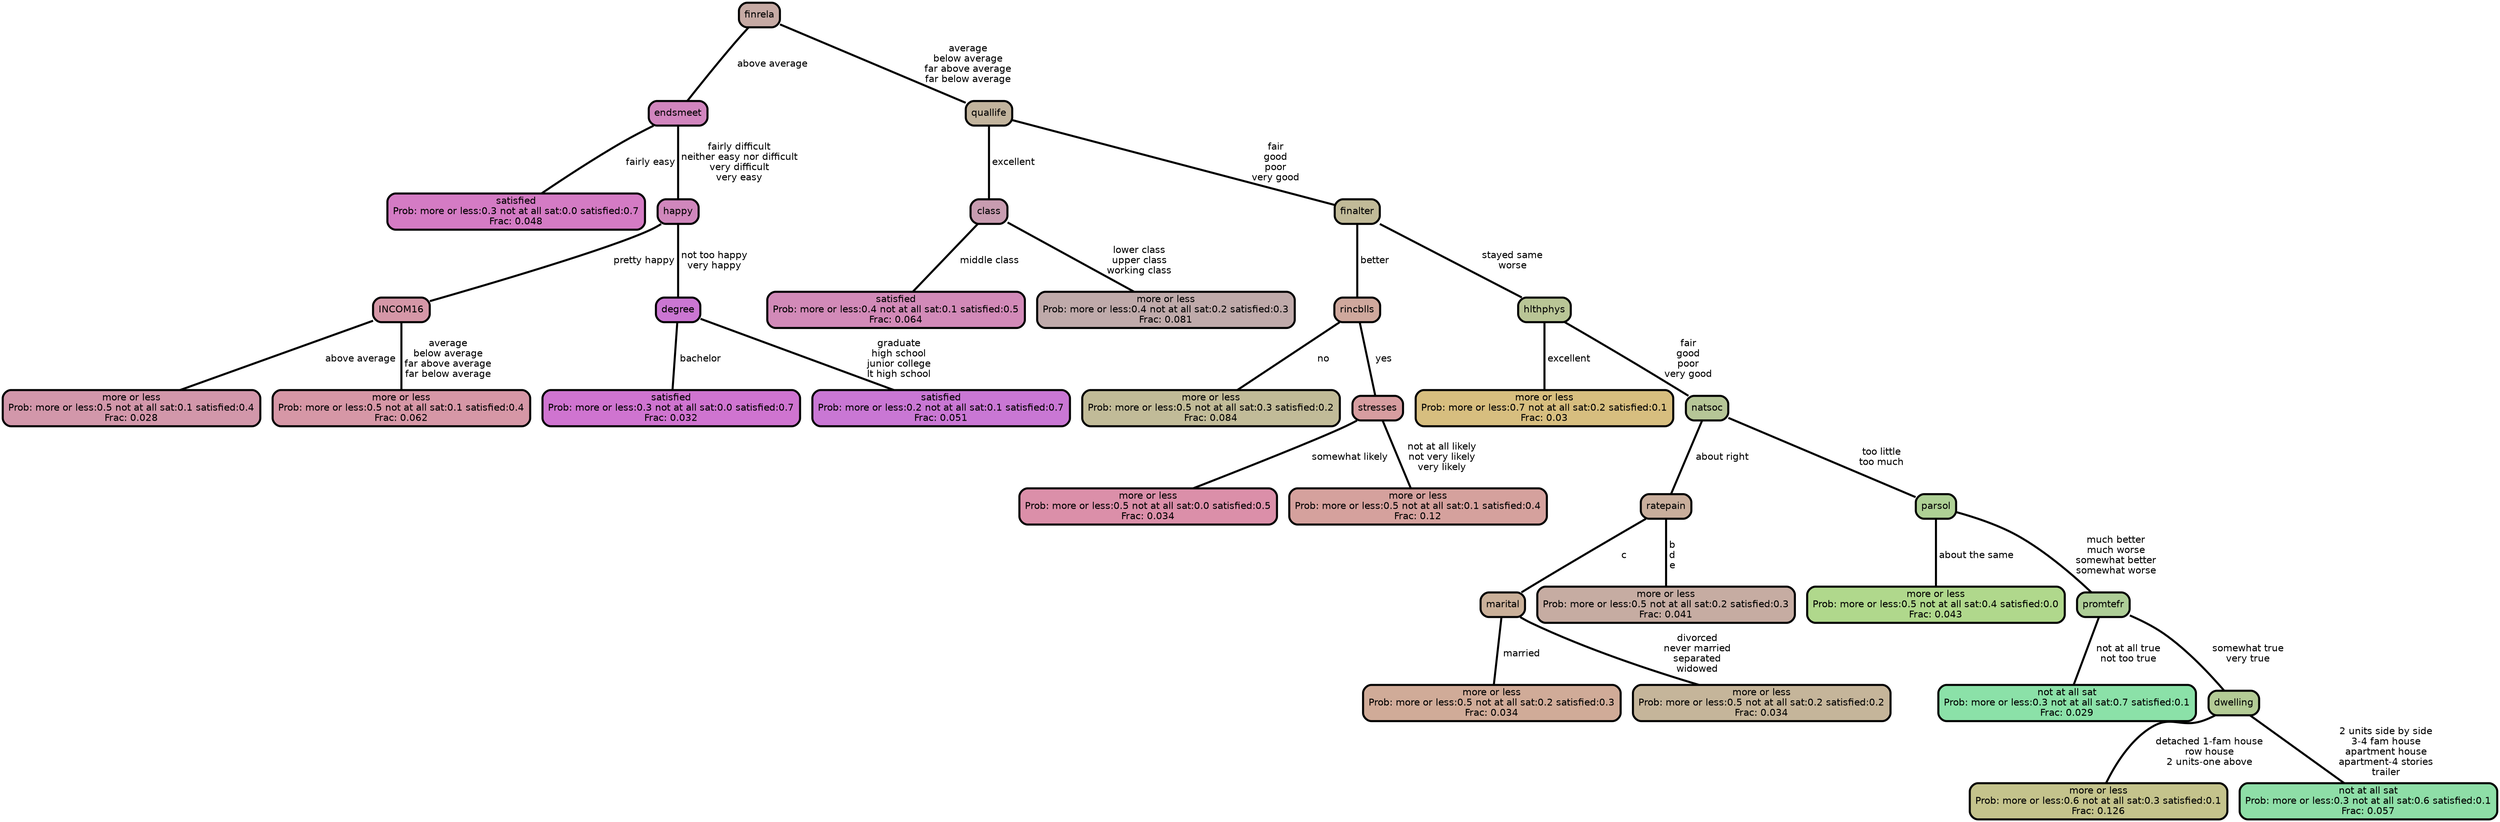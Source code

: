graph Tree {
node [shape=box, style="filled, rounded",color="black",penwidth="3",fontcolor="black",                 fontname=helvetica] ;
graph [ranksep="0 equally", splines=straight,                 bgcolor=transparent, dpi=200] ;
edge [fontname=helvetica, color=black] ;
0 [label="satisfied
Prob: more or less:0.3 not at all sat:0.0 satisfied:0.7
Frac: 0.048", fillcolor="#d47bc4"] ;
1 [label="endsmeet", fillcolor="#d185be"] ;
2 [label="more or less
Prob: more or less:0.5 not at all sat:0.1 satisfied:0.4
Frac: 0.028", fillcolor="#d297aa"] ;
3 [label="INCOM16", fillcolor="#d597a7"] ;
4 [label="more or less
Prob: more or less:0.5 not at all sat:0.1 satisfied:0.4
Frac: 0.062", fillcolor="#d697a6"] ;
5 [label="happy", fillcolor="#d087bc"] ;
6 [label="satisfied
Prob: more or less:0.3 not at all sat:0.0 satisfied:0.7
Frac: 0.032", fillcolor="#cf74d0"] ;
7 [label="degree", fillcolor="#cb76d2"] ;
8 [label="satisfied
Prob: more or less:0.2 not at all sat:0.1 satisfied:0.7
Frac: 0.051", fillcolor="#c977d4"] ;
9 [label="finrela", fillcolor="#c6aaa4"] ;
10 [label="satisfied
Prob: more or less:0.4 not at all sat:0.1 satisfied:0.5
Frac: 0.064", fillcolor="#d28ab8"] ;
11 [label="class", fillcolor="#c89cb0"] ;
12 [label="more or less
Prob: more or less:0.4 not at all sat:0.2 satisfied:0.3
Frac: 0.081", fillcolor="#bfaaaa"] ;
13 [label="quallife", fillcolor="#c2b49d"] ;
14 [label="more or less
Prob: more or less:0.5 not at all sat:0.3 satisfied:0.2
Frac: 0.084", fillcolor="#c1bb98"] ;
15 [label="rincblls", fillcolor="#cfa89d"] ;
16 [label="more or less
Prob: more or less:0.5 not at all sat:0.0 satisfied:0.5
Frac: 0.034", fillcolor="#db8fa9"] ;
17 [label="stresses", fillcolor="#d79da0"] ;
18 [label="more or less
Prob: more or less:0.5 not at all sat:0.1 satisfied:0.4
Frac: 0.12", fillcolor="#d5a19d"] ;
19 [label="finalter", fillcolor="#c1ba98"] ;
20 [label="more or less
Prob: more or less:0.7 not at all sat:0.2 satisfied:0.1
Frac: 0.03", fillcolor="#d7be7f"] ;
21 [label="hlthphys", fillcolor="#b9c596"] ;
22 [label="more or less
Prob: more or less:0.5 not at all sat:0.2 satisfied:0.3
Frac: 0.034", fillcolor="#d0ab98"] ;
23 [label="marital", fillcolor="#cab099"] ;
24 [label="more or less
Prob: more or less:0.5 not at all sat:0.2 satisfied:0.2
Frac: 0.034", fillcolor="#c5b59a"] ;
25 [label="ratepain", fillcolor="#c9ae9c"] ;
26 [label="more or less
Prob: more or less:0.5 not at all sat:0.2 satisfied:0.3
Frac: 0.041", fillcolor="#c6aca2"] ;
27 [label="natsoc", fillcolor="#b6c697"] ;
28 [label="more or less
Prob: more or less:0.5 not at all sat:0.4 satisfied:0.0
Frac: 0.043", fillcolor="#b0d88c"] ;
29 [label="parsol", fillcolor="#aed095"] ;
30 [label="not at all sat
Prob: more or less:0.3 not at all sat:0.7 satisfied:0.1
Frac: 0.029", fillcolor="#8be1a8"] ;
31 [label="promtefr", fillcolor="#aece97"] ;
32 [label="more or less
Prob: more or less:0.6 not at all sat:0.3 satisfied:0.1
Frac: 0.126", fillcolor="#c4c38c"] ;
33 [label="dwelling", fillcolor="#b3cb95"] ;
34 [label="not at all sat
Prob: more or less:0.3 not at all sat:0.6 satisfied:0.1
Frac: 0.057", fillcolor="#8edea7"] ;
1 -- 0 [label=" fairly easy",penwidth=3] ;
1 -- 5 [label=" fairly difficult\n neither easy nor difficult\n very difficult\n very easy",penwidth=3] ;
3 -- 2 [label=" above average",penwidth=3] ;
3 -- 4 [label=" average\n below average\n far above average\n far below average",penwidth=3] ;
5 -- 3 [label=" pretty happy",penwidth=3] ;
5 -- 7 [label=" not too happy\n very happy",penwidth=3] ;
7 -- 6 [label=" bachelor",penwidth=3] ;
7 -- 8 [label=" graduate\n high school\n junior college\n lt high school",penwidth=3] ;
9 -- 1 [label=" above average",penwidth=3] ;
9 -- 13 [label=" average\n below average\n far above average\n far below average",penwidth=3] ;
11 -- 10 [label=" middle class",penwidth=3] ;
11 -- 12 [label=" lower class\n upper class\n working class",penwidth=3] ;
13 -- 11 [label=" excellent",penwidth=3] ;
13 -- 19 [label=" fair\n good\n poor\n very good",penwidth=3] ;
15 -- 14 [label=" no",penwidth=3] ;
15 -- 17 [label=" yes",penwidth=3] ;
17 -- 16 [label=" somewhat likely",penwidth=3] ;
17 -- 18 [label=" not at all likely\n not very likely\n very likely",penwidth=3] ;
19 -- 15 [label=" better",penwidth=3] ;
19 -- 21 [label=" stayed same\n worse",penwidth=3] ;
21 -- 20 [label=" excellent",penwidth=3] ;
21 -- 27 [label=" fair\n good\n poor\n very good",penwidth=3] ;
23 -- 22 [label=" married",penwidth=3] ;
23 -- 24 [label=" divorced\n never married\n separated\n widowed",penwidth=3] ;
25 -- 23 [label=" c",penwidth=3] ;
25 -- 26 [label=" b\n d\n e",penwidth=3] ;
27 -- 25 [label=" about right",penwidth=3] ;
27 -- 29 [label=" too little\n too much",penwidth=3] ;
29 -- 28 [label=" about the same",penwidth=3] ;
29 -- 31 [label=" much better\n much worse\n somewhat better\n somewhat worse",penwidth=3] ;
31 -- 30 [label=" not at all true\n not too true",penwidth=3] ;
31 -- 33 [label=" somewhat true\n very true",penwidth=3] ;
33 -- 32 [label=" detached 1-fam house\n row house\n 2 units-one above",penwidth=3] ;
33 -- 34 [label=" 2 units side by side\n 3-4 fam house\n apartment house\n apartment-4 stories\n trailer",penwidth=3] ;
{rank = same;}}